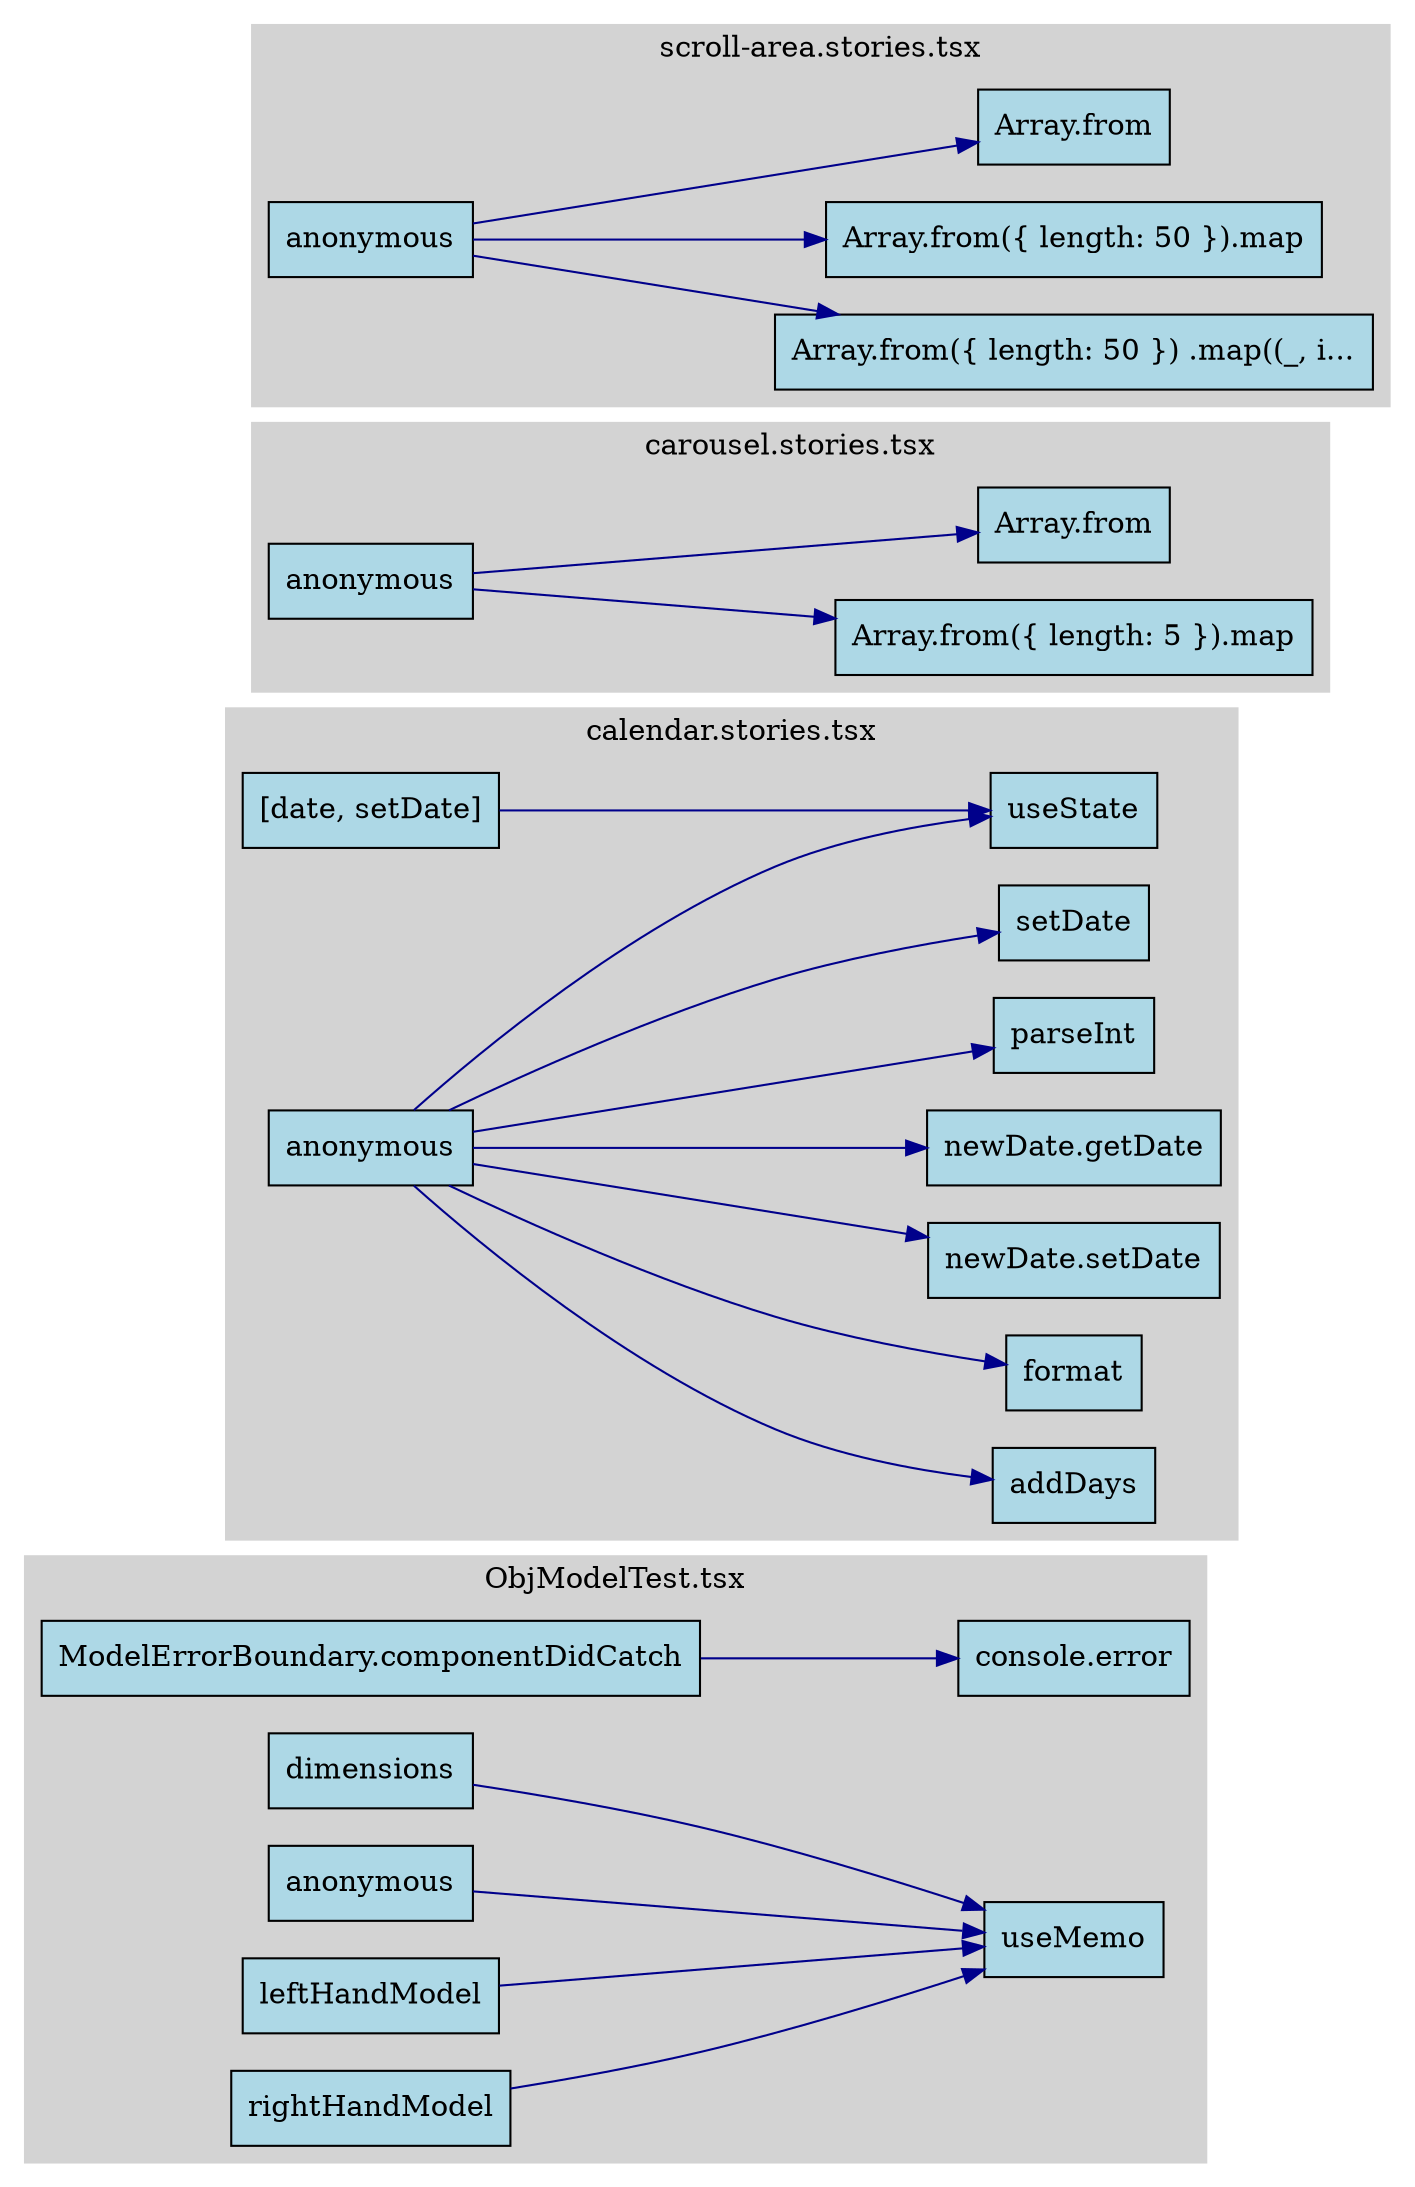 digraph storiesCalls {
  rankdir=LR;
  node [shape=box, style=filled, fillcolor=lightblue];
  edge [color=darkblue];

  subgraph "cluster_ObjModelTest_tsx" {
    label="ObjModelTest.tsx";
    style=filled;
    color=lightgrey;

    n1039 [label="ModelErrorBoundary.componentDidCatch"];
    n1040 [label="console.error"];
    n1039 -> n1040;
    n1041 [label="dimensions"];
    n1042 [label="useMemo"];
    n1041 -> n1042;
    n1043 [label="anonymous"];
    n1042 [label="useMemo"];
    n1043 -> n1042;
    n1044 [label="leftHandModel"];
    n1042 [label="useMemo"];
    n1044 -> n1042;
    n1045 [label="rightHandModel"];
    n1042 [label="useMemo"];
    n1045 -> n1042;
  }

  subgraph "cluster_accordion_stories_tsx" {
    label="accordion.stories.tsx";
    style=filled;
    color=lightgrey;

  }

  subgraph "cluster_alert_stories_tsx" {
    label="alert.stories.tsx";
    style=filled;
    color=lightgrey;

  }

  subgraph "cluster_aspect_ratio_stories_tsx" {
    label="aspect-ratio.stories.tsx";
    style=filled;
    color=lightgrey;

  }

  subgraph "cluster_avatar_stories_tsx" {
    label="avatar.stories.tsx";
    style=filled;
    color=lightgrey;

  }

  subgraph "cluster_badge_stories_tsx" {
    label="badge.stories.tsx";
    style=filled;
    color=lightgrey;

  }

  subgraph "cluster_calendar_stories_tsx" {
    label="calendar.stories.tsx";
    style=filled;
    color=lightgrey;

    n1046 [label="[date, setDate]"];
    n1047 [label="useState"];
    n1046 -> n1047;
    n1048 [label="anonymous"];
    n1047 [label="useState"];
    n1048 -> n1047;
    n1049 [label="addDays"];
    n1048 -> n1049;
    n1050 [label="format"];
    n1048 -> n1050;
    n1051 [label="newDate.setDate"];
    n1048 -> n1051;
    n1052 [label="newDate.getDate"];
    n1048 -> n1052;
    n1053 [label="parseInt"];
    n1048 -> n1053;
    n1054 [label="setDate"];
    n1048 -> n1054;
  }

  subgraph "cluster_card_stories_tsx" {
    label="card.stories.tsx";
    style=filled;
    color=lightgrey;

  }

  subgraph "cluster_carousel_stories_tsx" {
    label="carousel.stories.tsx";
    style=filled;
    color=lightgrey;

    n1055 [label="anonymous"];
    n1056 [label="Array.from({ length: 5 }).map"];
    n1055 -> n1056;
    n1057 [label="Array.from"];
    n1055 -> n1057;
  }

  subgraph "cluster_checkbox_stories_tsx" {
    label="checkbox.stories.tsx";
    style=filled;
    color=lightgrey;

  }

  subgraph "cluster_collapsible_stories_tsx" {
    label="collapsible.stories.tsx";
    style=filled;
    color=lightgrey;

  }

  subgraph "cluster_command_stories_tsx" {
    label="command.stories.tsx";
    style=filled;
    color=lightgrey;

  }

  subgraph "cluster_context_menu_stories_tsx" {
    label="context-menu.stories.tsx";
    style=filled;
    color=lightgrey;

  }

  subgraph "cluster_drawer_stories_tsx" {
    label="drawer.stories.tsx";
    style=filled;
    color=lightgrey;

  }

  subgraph "cluster_dropdown_menu_stories_tsx" {
    label="dropdown-menu.stories.tsx";
    style=filled;
    color=lightgrey;

  }

  subgraph "cluster_hover_card_stories_tsx" {
    label="hover-card.stories.tsx";
    style=filled;
    color=lightgrey;

  }

  subgraph "cluster_label_stories_tsx" {
    label="label.stories.tsx";
    style=filled;
    color=lightgrey;

  }

  subgraph "cluster_menubar_stories_tsx" {
    label="menubar.stories.tsx";
    style=filled;
    color=lightgrey;

  }

  subgraph "cluster_navigation_menu_stories_tsx" {
    label="navigation-menu.stories.tsx";
    style=filled;
    color=lightgrey;

  }

  subgraph "cluster_pagination_stories_tsx" {
    label="pagination.stories.tsx";
    style=filled;
    color=lightgrey;

  }

  subgraph "cluster_popover_stories_tsx" {
    label="popover.stories.tsx";
    style=filled;
    color=lightgrey;

  }

  subgraph "cluster_progress_stories_tsx" {
    label="progress.stories.tsx";
    style=filled;
    color=lightgrey;

  }

  subgraph "cluster_radio_group_stories_tsx" {
    label="radio-group.stories.tsx";
    style=filled;
    color=lightgrey;

  }

  subgraph "cluster_resizable_stories_tsx" {
    label="resizable.stories.tsx";
    style=filled;
    color=lightgrey;

  }

  subgraph "cluster_scroll_area_stories_tsx" {
    label="scroll-area.stories.tsx";
    style=filled;
    color=lightgrey;

    n1058 [label="anonymous"];
    n1059 [label="Array.from({ length: 50 }) .map((_, i..."];
    n1058 -> n1059;
    n1060 [label="Array.from({ length: 50 }).map"];
    n1058 -> n1060;
    n1061 [label="Array.from"];
    n1058 -> n1061;
  }

  subgraph "cluster_separator_stories_tsx" {
    label="separator.stories.tsx";
    style=filled;
    color=lightgrey;

  }

  subgraph "cluster_sheet_stories_tsx" {
    label="sheet.stories.tsx";
    style=filled;
    color=lightgrey;

  }

  subgraph "cluster_skeleton_stories_tsx" {
    label="skeleton.stories.tsx";
    style=filled;
    color=lightgrey;

  }

  subgraph "cluster_slider_stories_tsx" {
    label="slider.stories.tsx";
    style=filled;
    color=lightgrey;

  }

  subgraph "cluster_switch_stories_tsx" {
    label="switch.stories.tsx";
    style=filled;
    color=lightgrey;

  }

  subgraph "cluster_table_stories_tsx" {
    label="table.stories.tsx";
    style=filled;
    color=lightgrey;

  }

  subgraph "cluster_tabs_stories_tsx" {
    label="tabs.stories.tsx";
    style=filled;
    color=lightgrey;

  }

  subgraph "cluster_textarea_stories_tsx" {
    label="textarea.stories.tsx";
    style=filled;
    color=lightgrey;

  }

  subgraph "cluster_toggle_stories_tsx" {
    label="toggle.stories.tsx";
    style=filled;
    color=lightgrey;

  }

  subgraph "cluster_tooltip_stories_tsx" {
    label="tooltip.stories.tsx";
    style=filled;
    color=lightgrey;

  }

}
